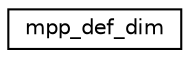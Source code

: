 digraph "Graphical Class Hierarchy"
{
 // INTERACTIVE_SVG=YES
 // LATEX_PDF_SIZE
  edge [fontname="Helvetica",fontsize="10",labelfontname="Helvetica",labelfontsize="10"];
  node [fontname="Helvetica",fontsize="10",shape=record];
  rankdir="LR";
  Node0 [label="mpp_def_dim",height=0.2,width=0.4,color="black", fillcolor="white", style="filled",URL="$interfacempp__io__mod_1_1mpp__def__dim.html",tooltip=" "];
}
